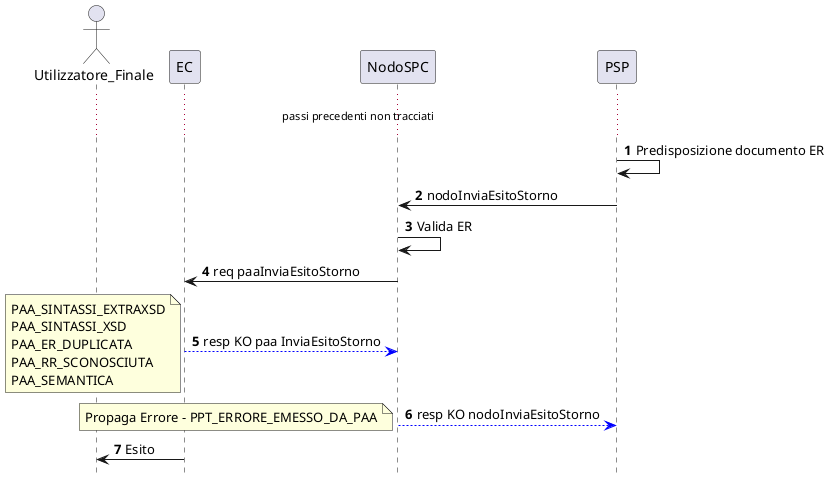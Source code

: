 @startuml
hide footbox
autonumber
actor Utilizzatore_Finale
participant EC
participant NodoSPC
participant PSP
... passi precedenti non tracciati...
PSP->PSP: Predisposizione documento ER
PSP -> NodoSPC: nodoInviaEsitoStorno
NodoSPC->NodoSPC:Valida ER
NodoSPC -> EC : req paaInviaEsitoStorno
EC -[#blue]-> NodoSPC : resp KO paa InviaEsitoStorno
note left:PAA_SINTASSI_EXTRAXSD\nPAA_SINTASSI_XSD\nPAA_ER_DUPLICATA\nPAA_RR_SCONOSCIUTA\nPAA_SEMANTICA

NodoSPC -[#blue]-> PSP : resp KO nodoInviaEsitoStorno
note left : Propaga Errore - PPT_ERRORE_EMESSO_DA_PAA
EC -> Utilizzatore_Finale : Esito

